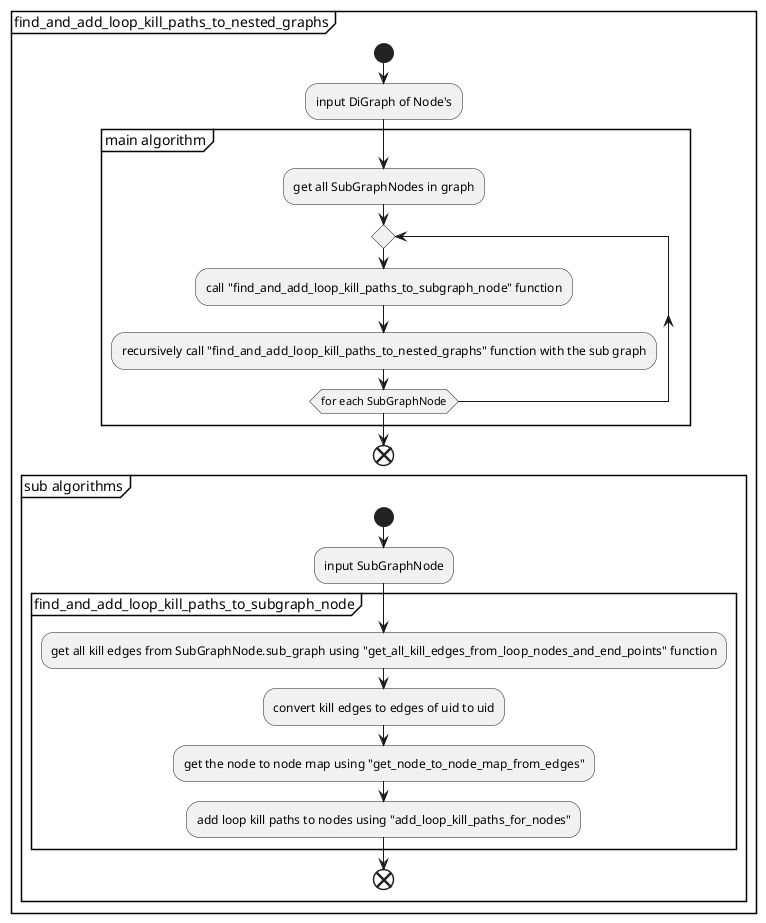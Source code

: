 @startuml
    partition "find_and_add_loop_kill_paths_to_nested_graphs" {
        start
        :input DiGraph of Node's;
        group "main algorithm"
            :get all SubGraphNodes in graph;
            repeat
                :call "find_and_add_loop_kill_paths_to_subgraph_node" function;
                :recursively call "find_and_add_loop_kill_paths_to_nested_graphs" function with the sub graph;
            repeat while (for each SubGraphNode)
        end group
        end
        partition "sub algorithms" {
            start
            :input SubGraphNode;
            group "find_and_add_loop_kill_paths_to_subgraph_node"
                :get all kill edges from SubGraphNode.sub_graph using "get_all_kill_edges_from_loop_nodes_and_end_points" function;
                :convert kill edges to edges of uid to uid;
                :get the node to node map using "get_node_to_node_map_from_edges";
                :add loop kill paths to nodes using "add_loop_kill_paths_for_nodes";

            end group
            end
        }
    }
@enduml